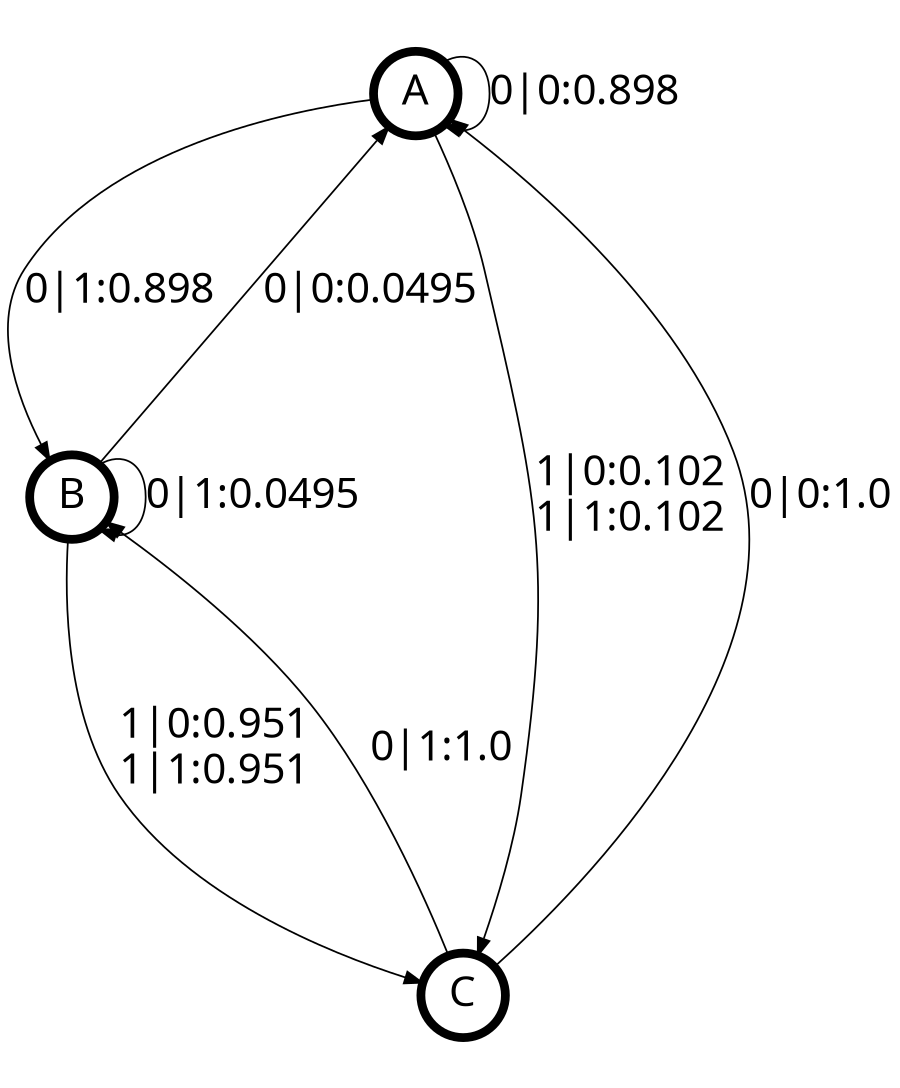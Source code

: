 digraph  {
size = "6,8.5";
ratio = "fill";
node
[shape = circle];
node [fontsize = 24];
node [penwidth = 5];
edge [fontsize = 24];
node [fontname = "CMU Serif Roman"];
graph [fontname = "CMU Serif Roman"];
edge [fontname = "CMU Serif Roman"];
A -> A [label = "0|0:0.898\l"];
A -> B [label = "0|1:0.898\l"];
A -> C [label = "1|0:0.102\l1|1:0.102\l"];
B -> A [label = "0|0:0.0495\l"];
B -> B [label = "0|1:0.0495\l"];
B -> C [label = "1|0:0.951\l1|1:0.951\l"];
C -> A [label = "0|0:1.0\l"];
C -> B [label = "0|1:1.0\l"];
}